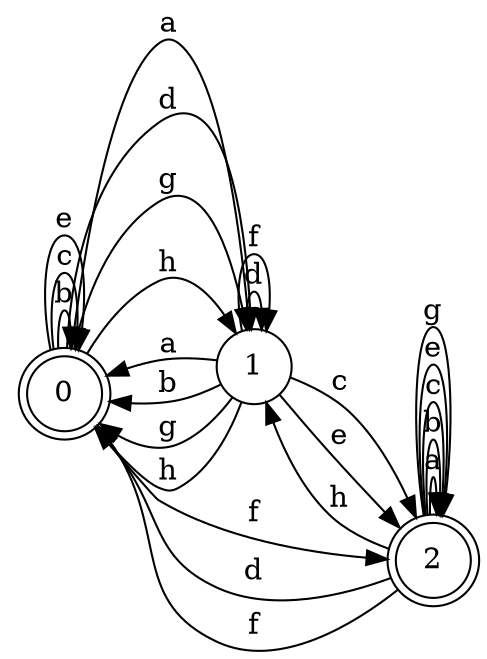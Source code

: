 digraph n3_5 {
__start0 [label="" shape="none"];

rankdir=LR;
size="8,5";

s0 [style="rounded,filled", color="black", fillcolor="white" shape="doublecircle", label="0"];
s1 [style="filled", color="black", fillcolor="white" shape="circle", label="1"];
s2 [style="rounded,filled", color="black", fillcolor="white" shape="doublecircle", label="2"];
s0 -> s1 [label="a"];
s0 -> s0 [label="b"];
s0 -> s0 [label="c"];
s0 -> s1 [label="d"];
s0 -> s0 [label="e"];
s0 -> s2 [label="f"];
s0 -> s1 [label="g"];
s0 -> s1 [label="h"];
s1 -> s0 [label="a"];
s1 -> s0 [label="b"];
s1 -> s2 [label="c"];
s1 -> s1 [label="d"];
s1 -> s2 [label="e"];
s1 -> s1 [label="f"];
s1 -> s0 [label="g"];
s1 -> s0 [label="h"];
s2 -> s2 [label="a"];
s2 -> s2 [label="b"];
s2 -> s2 [label="c"];
s2 -> s0 [label="d"];
s2 -> s2 [label="e"];
s2 -> s0 [label="f"];
s2 -> s2 [label="g"];
s2 -> s1 [label="h"];

}